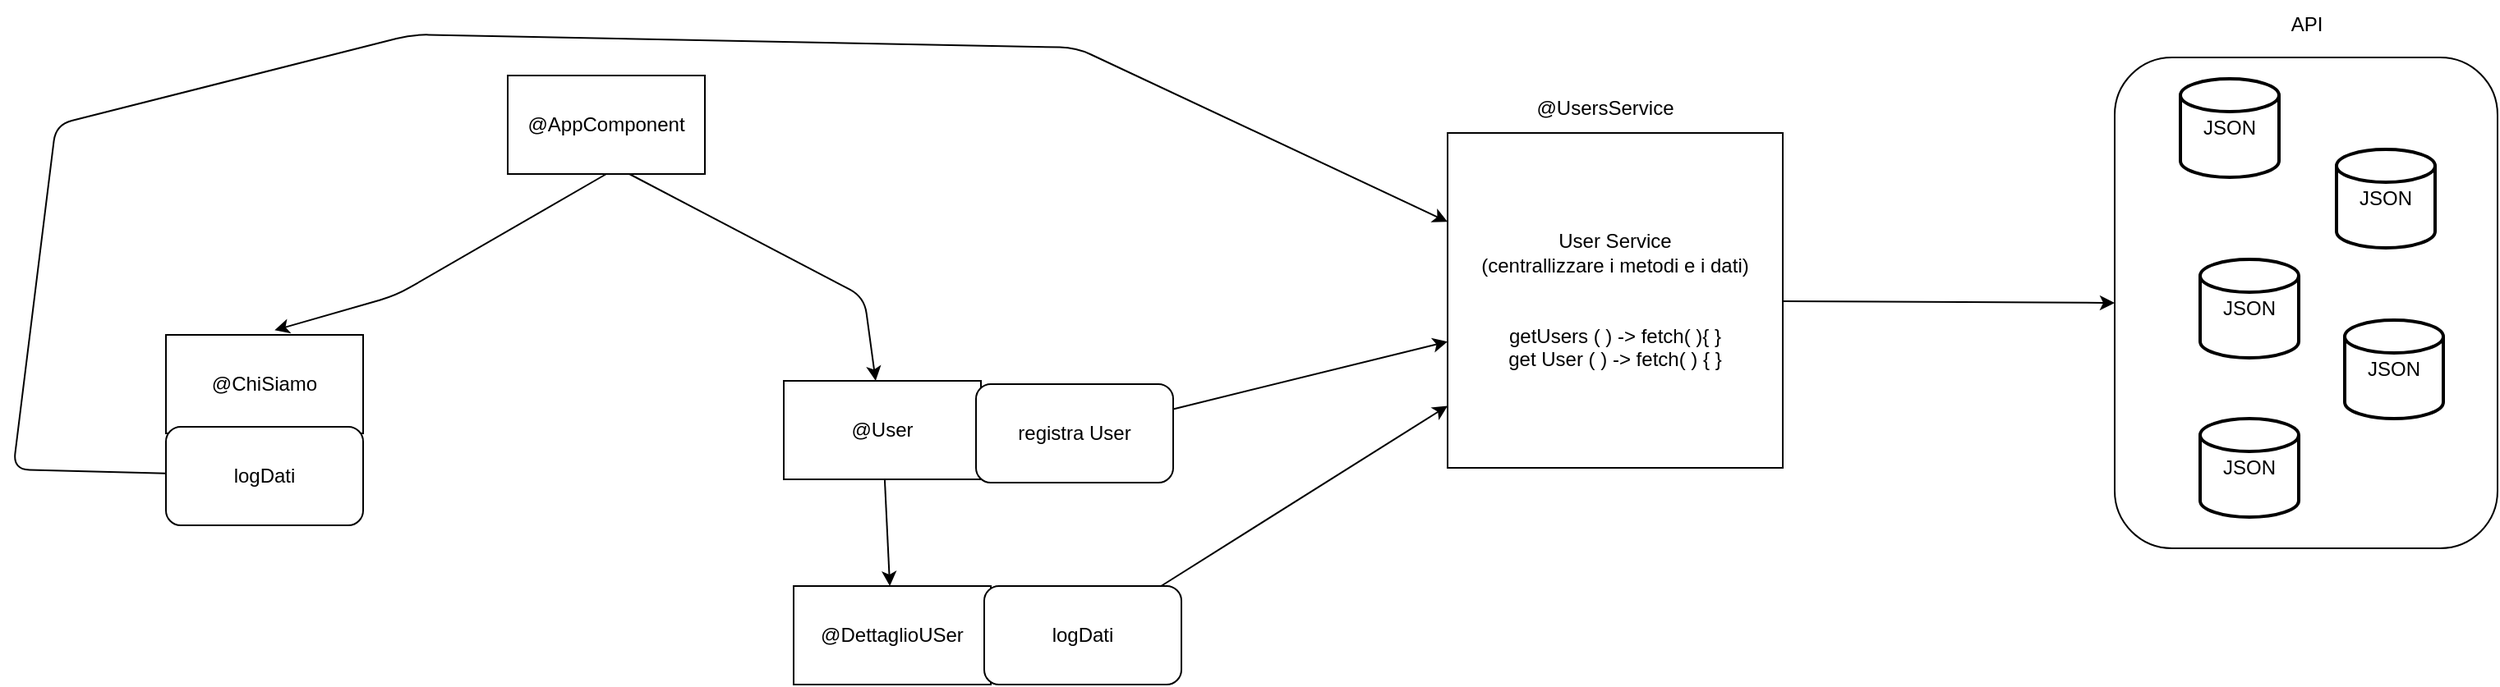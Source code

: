 <mxfile>
    <diagram id="5oIVpwW7ntMEwRhMbqn2" name="Page-1">
        <mxGraphModel dx="866" dy="331" grid="0" gridSize="10" guides="1" tooltips="1" connect="1" arrows="1" fold="1" page="1" pageScale="1" pageWidth="827" pageHeight="1169" math="0" shadow="0">
            <root>
                <mxCell id="0"/>
                <mxCell id="1" parent="0"/>
                <mxCell id="19" value="" style="rounded=1;whiteSpace=wrap;html=1;" vertex="1" parent="1">
                    <mxGeometry x="1319" y="122" width="233" height="299" as="geometry"/>
                </mxCell>
                <mxCell id="6" style="edgeStyle=none;html=1;entryX=0.551;entryY=-0.047;entryDx=0;entryDy=0;entryPerimeter=0;exitX=0.5;exitY=1;exitDx=0;exitDy=0;" edge="1" parent="1" source="2" target="3">
                    <mxGeometry relative="1" as="geometry">
                        <Array as="points">
                            <mxPoint x="273" y="267"/>
                        </Array>
                    </mxGeometry>
                </mxCell>
                <mxCell id="7" style="edgeStyle=none;html=1;exitX=0.617;exitY=1;exitDx=0;exitDy=0;exitPerimeter=0;" edge="1" parent="1" source="2" target="4">
                    <mxGeometry relative="1" as="geometry">
                        <Array as="points">
                            <mxPoint x="558" y="268"/>
                        </Array>
                    </mxGeometry>
                </mxCell>
                <mxCell id="2" value="@AppComponent" style="rounded=0;whiteSpace=wrap;html=1;" vertex="1" parent="1">
                    <mxGeometry x="341" y="133" width="120" height="60" as="geometry"/>
                </mxCell>
                <mxCell id="3" value="@ChiSiamo" style="rounded=0;whiteSpace=wrap;html=1;" vertex="1" parent="1">
                    <mxGeometry x="133" y="291" width="120" height="60" as="geometry"/>
                </mxCell>
                <mxCell id="8" style="edgeStyle=none;html=1;" edge="1" parent="1" source="4" target="5">
                    <mxGeometry relative="1" as="geometry"/>
                </mxCell>
                <mxCell id="4" value="@User" style="rounded=0;whiteSpace=wrap;html=1;" vertex="1" parent="1">
                    <mxGeometry x="509" y="319" width="120" height="60" as="geometry"/>
                </mxCell>
                <mxCell id="5" value="@DettaglioUSer" style="rounded=0;whiteSpace=wrap;html=1;" vertex="1" parent="1">
                    <mxGeometry x="515" y="444" width="120" height="60" as="geometry"/>
                </mxCell>
                <mxCell id="14" style="edgeStyle=none;html=1;" edge="1" parent="1" source="9" target="12">
                    <mxGeometry relative="1" as="geometry"/>
                </mxCell>
                <mxCell id="9" value="registra User" style="rounded=1;whiteSpace=wrap;html=1;" vertex="1" parent="1">
                    <mxGeometry x="626" y="321" width="120" height="60" as="geometry"/>
                </mxCell>
                <mxCell id="16" style="edgeStyle=none;html=1;" edge="1" parent="1" source="10" target="12">
                    <mxGeometry relative="1" as="geometry"/>
                </mxCell>
                <mxCell id="10" value="logDati" style="rounded=1;whiteSpace=wrap;html=1;" vertex="1" parent="1">
                    <mxGeometry x="631" y="444" width="120" height="60" as="geometry"/>
                </mxCell>
                <mxCell id="13" style="edgeStyle=none;html=1;" edge="1" parent="1" source="11" target="12">
                    <mxGeometry relative="1" as="geometry">
                        <Array as="points">
                            <mxPoint x="40" y="373"/>
                            <mxPoint x="66" y="163"/>
                            <mxPoint x="283" y="108"/>
                            <mxPoint x="687" y="116"/>
                        </Array>
                    </mxGeometry>
                </mxCell>
                <mxCell id="11" value="logDati" style="rounded=1;whiteSpace=wrap;html=1;" vertex="1" parent="1">
                    <mxGeometry x="133" y="347" width="120" height="60" as="geometry"/>
                </mxCell>
                <mxCell id="17" style="edgeStyle=none;html=1;entryX=0;entryY=0.5;entryDx=0;entryDy=0;" edge="1" parent="1" source="12" target="19">
                    <mxGeometry relative="1" as="geometry">
                        <mxPoint x="1366.667" y="270.0" as="targetPoint"/>
                    </mxGeometry>
                </mxCell>
                <mxCell id="12" value="User Service&lt;br&gt;(centrallizzare i metodi e i dati)&lt;br&gt;&lt;br&gt;&lt;br&gt;getUsers ( ) -&amp;gt; fetch( ){ }&lt;br&gt;get User ( ) -&amp;gt; fetch( ) { }" style="whiteSpace=wrap;html=1;aspect=fixed;" vertex="1" parent="1">
                    <mxGeometry x="913" y="168" width="204" height="204" as="geometry"/>
                </mxCell>
                <mxCell id="18" value="JSON" style="strokeWidth=2;html=1;shape=mxgraph.flowchart.database;whiteSpace=wrap;" vertex="1" parent="1">
                    <mxGeometry x="1359" y="135" width="60" height="60" as="geometry"/>
                </mxCell>
                <mxCell id="20" value="API" style="text;html=1;strokeColor=none;fillColor=none;align=center;verticalAlign=middle;whiteSpace=wrap;rounded=0;" vertex="1" parent="1">
                    <mxGeometry x="1405.5" y="87" width="60" height="30" as="geometry"/>
                </mxCell>
                <mxCell id="21" value="JSON" style="strokeWidth=2;html=1;shape=mxgraph.flowchart.database;whiteSpace=wrap;" vertex="1" parent="1">
                    <mxGeometry x="1454" y="178" width="60" height="60" as="geometry"/>
                </mxCell>
                <mxCell id="22" value="JSON" style="strokeWidth=2;html=1;shape=mxgraph.flowchart.database;whiteSpace=wrap;" vertex="1" parent="1">
                    <mxGeometry x="1371" y="245" width="60" height="60" as="geometry"/>
                </mxCell>
                <mxCell id="23" value="JSON" style="strokeWidth=2;html=1;shape=mxgraph.flowchart.database;whiteSpace=wrap;" vertex="1" parent="1">
                    <mxGeometry x="1371" y="342" width="60" height="60" as="geometry"/>
                </mxCell>
                <mxCell id="24" value="JSON" style="strokeWidth=2;html=1;shape=mxgraph.flowchart.database;whiteSpace=wrap;" vertex="1" parent="1">
                    <mxGeometry x="1459" y="282" width="60" height="60" as="geometry"/>
                </mxCell>
                <mxCell id="25" value="@UsersService" style="text;html=1;strokeColor=none;fillColor=none;align=center;verticalAlign=middle;whiteSpace=wrap;rounded=0;" vertex="1" parent="1">
                    <mxGeometry x="979" y="138" width="60" height="30" as="geometry"/>
                </mxCell>
            </root>
        </mxGraphModel>
    </diagram>
</mxfile>

